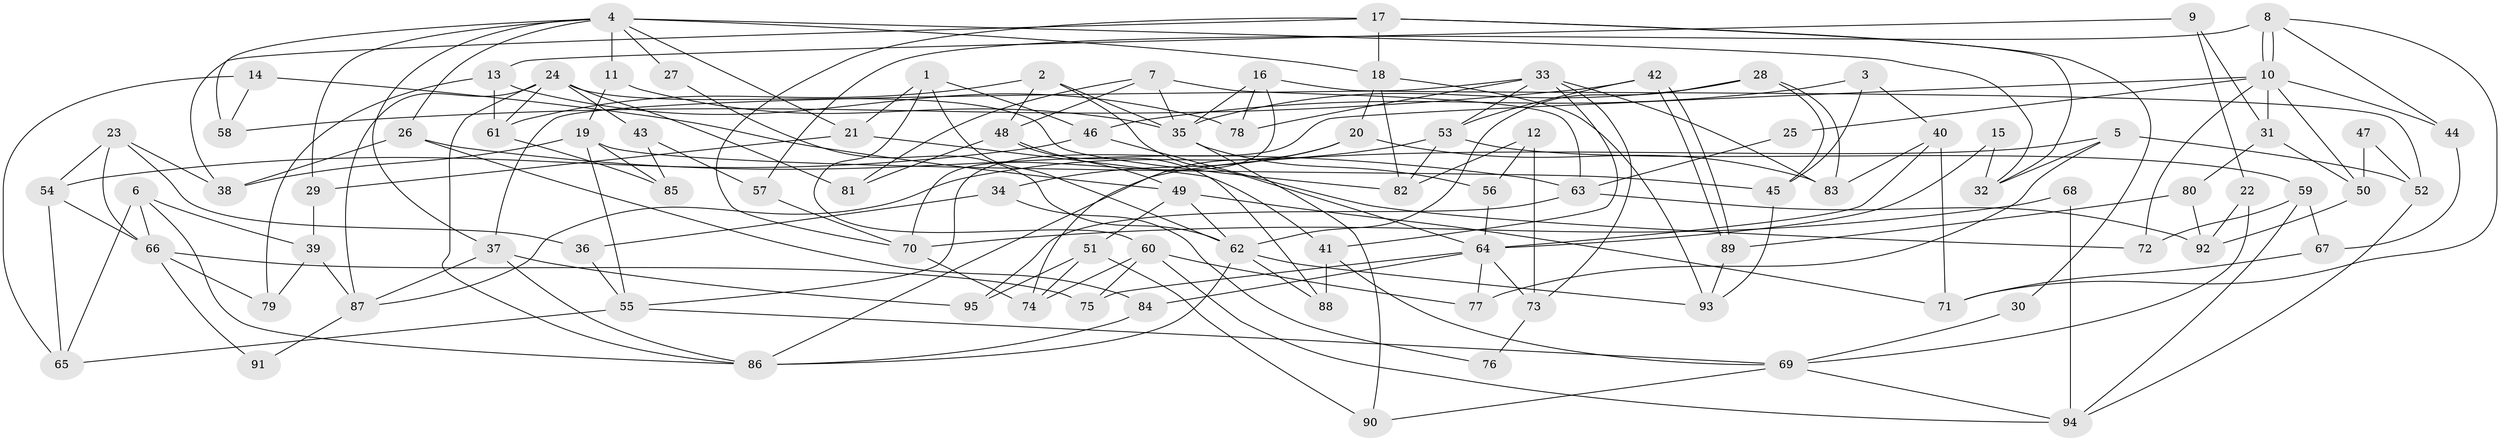 // Generated by graph-tools (version 1.1) at 2025/11/02/27/25 16:11:17]
// undirected, 95 vertices, 190 edges
graph export_dot {
graph [start="1"]
  node [color=gray90,style=filled];
  1;
  2;
  3;
  4;
  5;
  6;
  7;
  8;
  9;
  10;
  11;
  12;
  13;
  14;
  15;
  16;
  17;
  18;
  19;
  20;
  21;
  22;
  23;
  24;
  25;
  26;
  27;
  28;
  29;
  30;
  31;
  32;
  33;
  34;
  35;
  36;
  37;
  38;
  39;
  40;
  41;
  42;
  43;
  44;
  45;
  46;
  47;
  48;
  49;
  50;
  51;
  52;
  53;
  54;
  55;
  56;
  57;
  58;
  59;
  60;
  61;
  62;
  63;
  64;
  65;
  66;
  67;
  68;
  69;
  70;
  71;
  72;
  73;
  74;
  75;
  76;
  77;
  78;
  79;
  80;
  81;
  82;
  83;
  84;
  85;
  86;
  87;
  88;
  89;
  90;
  91;
  92;
  93;
  94;
  95;
  1 -- 62;
  1 -- 60;
  1 -- 21;
  1 -- 46;
  2 -- 64;
  2 -- 35;
  2 -- 48;
  2 -- 61;
  3 -- 45;
  3 -- 46;
  3 -- 40;
  4 -- 18;
  4 -- 21;
  4 -- 11;
  4 -- 26;
  4 -- 27;
  4 -- 29;
  4 -- 32;
  4 -- 37;
  4 -- 58;
  5 -- 86;
  5 -- 32;
  5 -- 52;
  5 -- 77;
  6 -- 86;
  6 -- 65;
  6 -- 39;
  6 -- 66;
  7 -- 35;
  7 -- 81;
  7 -- 48;
  7 -- 63;
  8 -- 71;
  8 -- 10;
  8 -- 10;
  8 -- 44;
  8 -- 57;
  9 -- 31;
  9 -- 22;
  9 -- 13;
  10 -- 55;
  10 -- 25;
  10 -- 31;
  10 -- 44;
  10 -- 50;
  10 -- 72;
  11 -- 35;
  11 -- 19;
  12 -- 56;
  12 -- 73;
  12 -- 82;
  13 -- 61;
  13 -- 78;
  13 -- 79;
  14 -- 49;
  14 -- 58;
  14 -- 65;
  15 -- 64;
  15 -- 32;
  16 -- 78;
  16 -- 52;
  16 -- 35;
  16 -- 70;
  17 -- 38;
  17 -- 70;
  17 -- 18;
  17 -- 30;
  17 -- 32;
  18 -- 82;
  18 -- 20;
  18 -- 93;
  19 -- 55;
  19 -- 38;
  19 -- 45;
  19 -- 85;
  20 -- 83;
  20 -- 34;
  20 -- 74;
  21 -- 29;
  21 -- 41;
  22 -- 92;
  22 -- 69;
  23 -- 66;
  23 -- 38;
  23 -- 36;
  23 -- 54;
  24 -- 86;
  24 -- 82;
  24 -- 43;
  24 -- 61;
  24 -- 81;
  24 -- 87;
  25 -- 63;
  26 -- 63;
  26 -- 38;
  26 -- 84;
  27 -- 62;
  28 -- 45;
  28 -- 83;
  28 -- 35;
  28 -- 62;
  29 -- 39;
  30 -- 69;
  31 -- 50;
  31 -- 80;
  33 -- 37;
  33 -- 53;
  33 -- 41;
  33 -- 73;
  33 -- 78;
  33 -- 83;
  34 -- 36;
  34 -- 76;
  35 -- 56;
  35 -- 90;
  36 -- 55;
  37 -- 86;
  37 -- 87;
  37 -- 95;
  39 -- 87;
  39 -- 79;
  40 -- 64;
  40 -- 71;
  40 -- 83;
  41 -- 69;
  41 -- 88;
  42 -- 53;
  42 -- 89;
  42 -- 89;
  42 -- 58;
  43 -- 85;
  43 -- 57;
  44 -- 67;
  45 -- 93;
  46 -- 54;
  46 -- 72;
  47 -- 52;
  47 -- 50;
  48 -- 49;
  48 -- 81;
  48 -- 88;
  49 -- 62;
  49 -- 51;
  49 -- 71;
  50 -- 92;
  51 -- 74;
  51 -- 90;
  51 -- 95;
  52 -- 94;
  53 -- 87;
  53 -- 59;
  53 -- 82;
  54 -- 66;
  54 -- 65;
  55 -- 65;
  55 -- 69;
  56 -- 64;
  57 -- 70;
  59 -- 72;
  59 -- 67;
  59 -- 94;
  60 -- 74;
  60 -- 94;
  60 -- 75;
  60 -- 77;
  61 -- 85;
  62 -- 88;
  62 -- 86;
  62 -- 93;
  63 -- 95;
  63 -- 92;
  64 -- 75;
  64 -- 77;
  64 -- 73;
  64 -- 84;
  66 -- 79;
  66 -- 75;
  66 -- 91;
  67 -- 71;
  68 -- 70;
  68 -- 94;
  69 -- 90;
  69 -- 94;
  70 -- 74;
  73 -- 76;
  80 -- 89;
  80 -- 92;
  84 -- 86;
  87 -- 91;
  89 -- 93;
}
